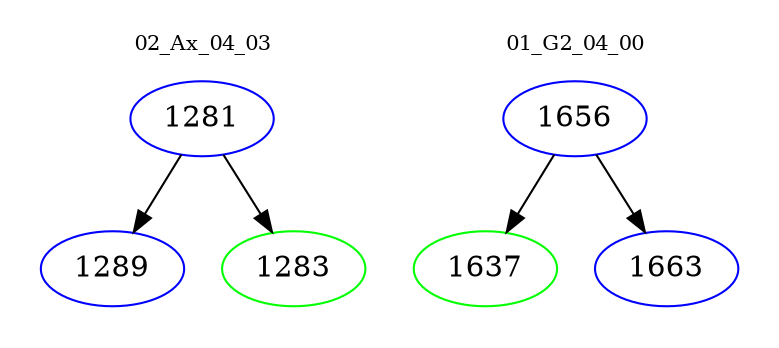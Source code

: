 digraph{
subgraph cluster_0 {
color = white
label = "02_Ax_04_03";
fontsize=10;
T0_1281 [label="1281", color="blue"]
T0_1281 -> T0_1289 [color="black"]
T0_1289 [label="1289", color="blue"]
T0_1281 -> T0_1283 [color="black"]
T0_1283 [label="1283", color="green"]
}
subgraph cluster_1 {
color = white
label = "01_G2_04_00";
fontsize=10;
T1_1656 [label="1656", color="blue"]
T1_1656 -> T1_1637 [color="black"]
T1_1637 [label="1637", color="green"]
T1_1656 -> T1_1663 [color="black"]
T1_1663 [label="1663", color="blue"]
}
}
